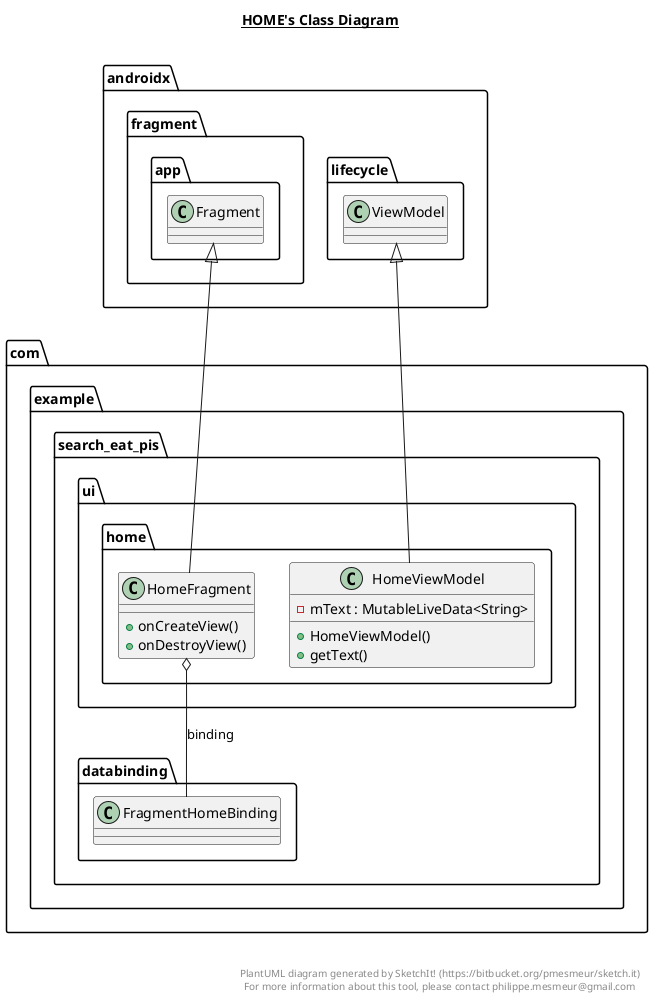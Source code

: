 @startuml

title __HOME's Class Diagram__\n

  namespace com.example.search_eat_pis {
    namespace ui.home {
      class com.example.search_eat_pis.ui.home.HomeFragment {
          + onCreateView()
          + onDestroyView()
      }
    }
  }
  

  namespace com.example.search_eat_pis {
    namespace ui.home {
      class com.example.search_eat_pis.ui.home.HomeViewModel {
          - mText : MutableLiveData<String>
          + HomeViewModel()
          + getText()
      }
    }
  }
  

  com.example.search_eat_pis.ui.home.HomeFragment -up-|> androidx.fragment.app.Fragment
  com.example.search_eat_pis.ui.home.HomeFragment o-- com.example.search_eat_pis.databinding.FragmentHomeBinding : binding
  com.example.search_eat_pis.ui.home.HomeViewModel -up-|> androidx.lifecycle.ViewModel


right footer


PlantUML diagram generated by SketchIt! (https://bitbucket.org/pmesmeur/sketch.it)
For more information about this tool, please contact philippe.mesmeur@gmail.com
endfooter

@enduml
